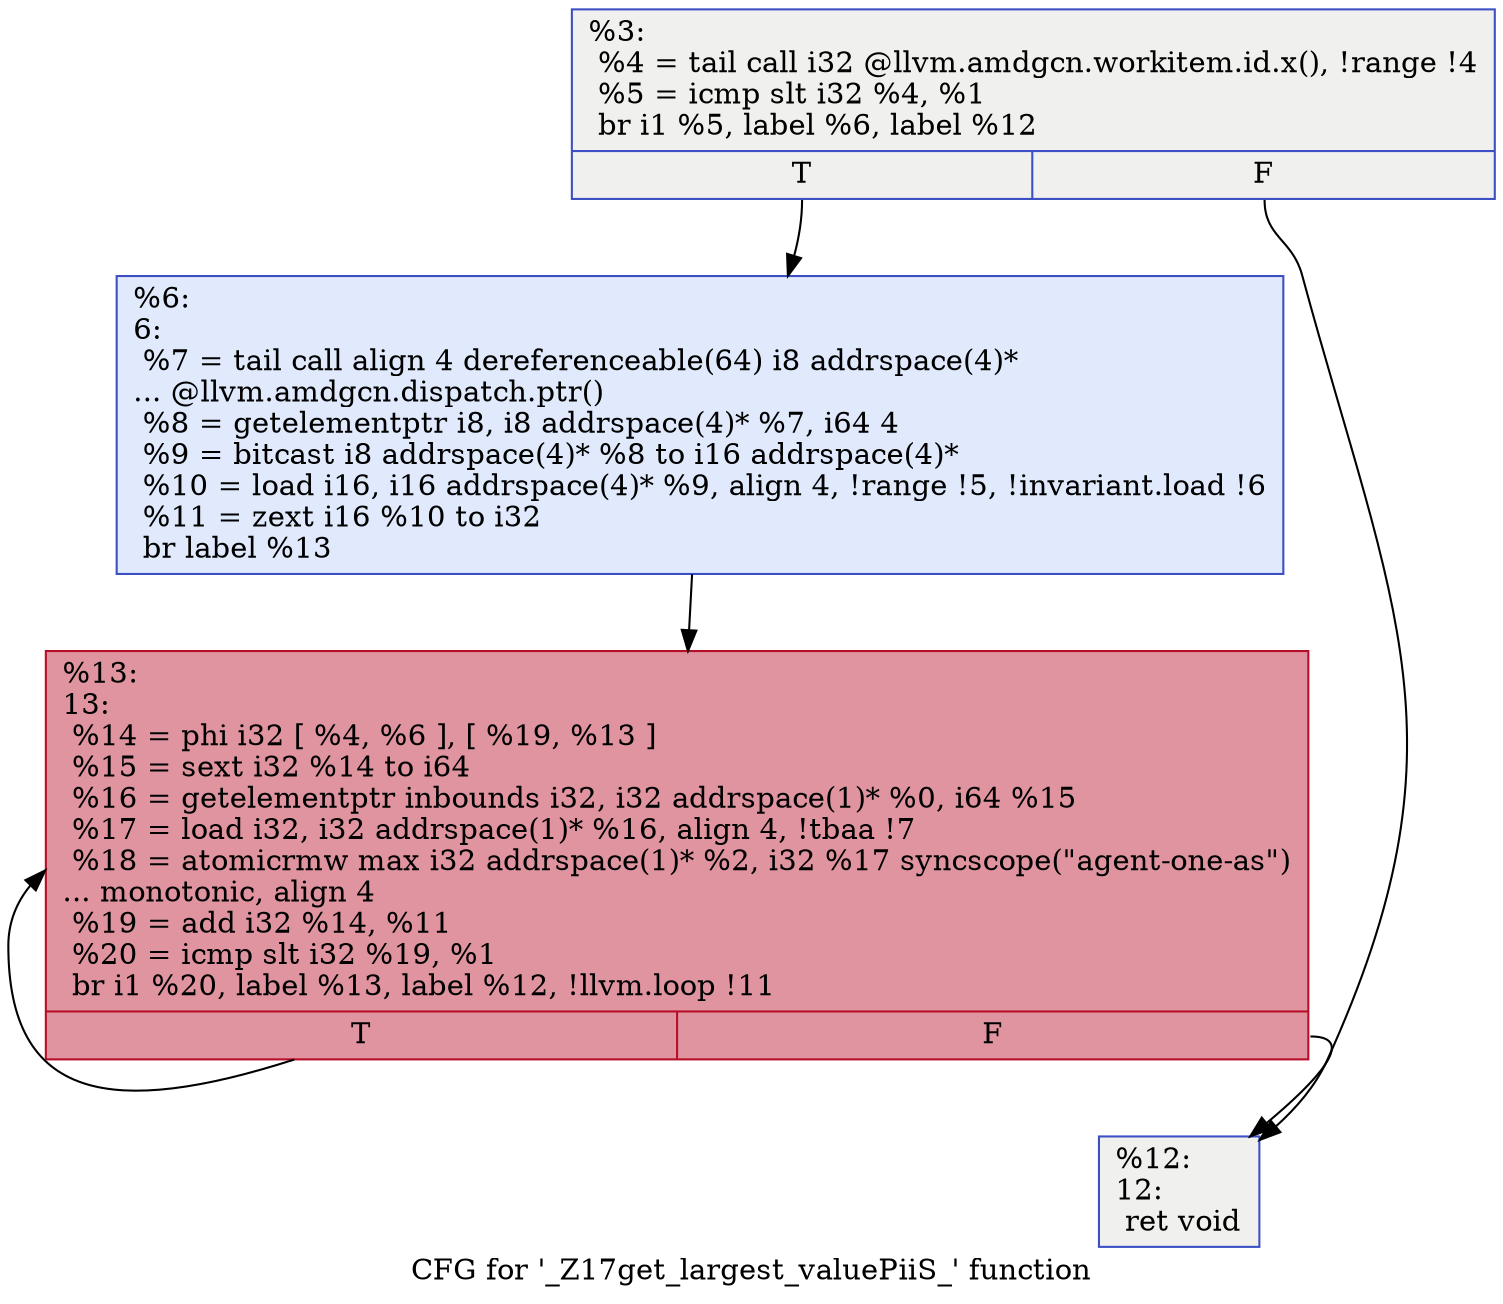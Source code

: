 digraph "CFG for '_Z17get_largest_valuePiiS_' function" {
	label="CFG for '_Z17get_largest_valuePiiS_' function";

	Node0x5b1dfa0 [shape=record,color="#3d50c3ff", style=filled, fillcolor="#dedcdb70",label="{%3:\l  %4 = tail call i32 @llvm.amdgcn.workitem.id.x(), !range !4\l  %5 = icmp slt i32 %4, %1\l  br i1 %5, label %6, label %12\l|{<s0>T|<s1>F}}"];
	Node0x5b1dfa0:s0 -> Node0x5b1ee10;
	Node0x5b1dfa0:s1 -> Node0x5b1eea0;
	Node0x5b1ee10 [shape=record,color="#3d50c3ff", style=filled, fillcolor="#b9d0f970",label="{%6:\l6:                                                \l  %7 = tail call align 4 dereferenceable(64) i8 addrspace(4)*\l... @llvm.amdgcn.dispatch.ptr()\l  %8 = getelementptr i8, i8 addrspace(4)* %7, i64 4\l  %9 = bitcast i8 addrspace(4)* %8 to i16 addrspace(4)*\l  %10 = load i16, i16 addrspace(4)* %9, align 4, !range !5, !invariant.load !6\l  %11 = zext i16 %10 to i32\l  br label %13\l}"];
	Node0x5b1ee10 -> Node0x5b1ed30;
	Node0x5b1eea0 [shape=record,color="#3d50c3ff", style=filled, fillcolor="#dedcdb70",label="{%12:\l12:                                               \l  ret void\l}"];
	Node0x5b1ed30 [shape=record,color="#b70d28ff", style=filled, fillcolor="#b70d2870",label="{%13:\l13:                                               \l  %14 = phi i32 [ %4, %6 ], [ %19, %13 ]\l  %15 = sext i32 %14 to i64\l  %16 = getelementptr inbounds i32, i32 addrspace(1)* %0, i64 %15\l  %17 = load i32, i32 addrspace(1)* %16, align 4, !tbaa !7\l  %18 = atomicrmw max i32 addrspace(1)* %2, i32 %17 syncscope(\"agent-one-as\")\l... monotonic, align 4\l  %19 = add i32 %14, %11\l  %20 = icmp slt i32 %19, %1\l  br i1 %20, label %13, label %12, !llvm.loop !11\l|{<s0>T|<s1>F}}"];
	Node0x5b1ed30:s0 -> Node0x5b1ed30;
	Node0x5b1ed30:s1 -> Node0x5b1eea0;
}
